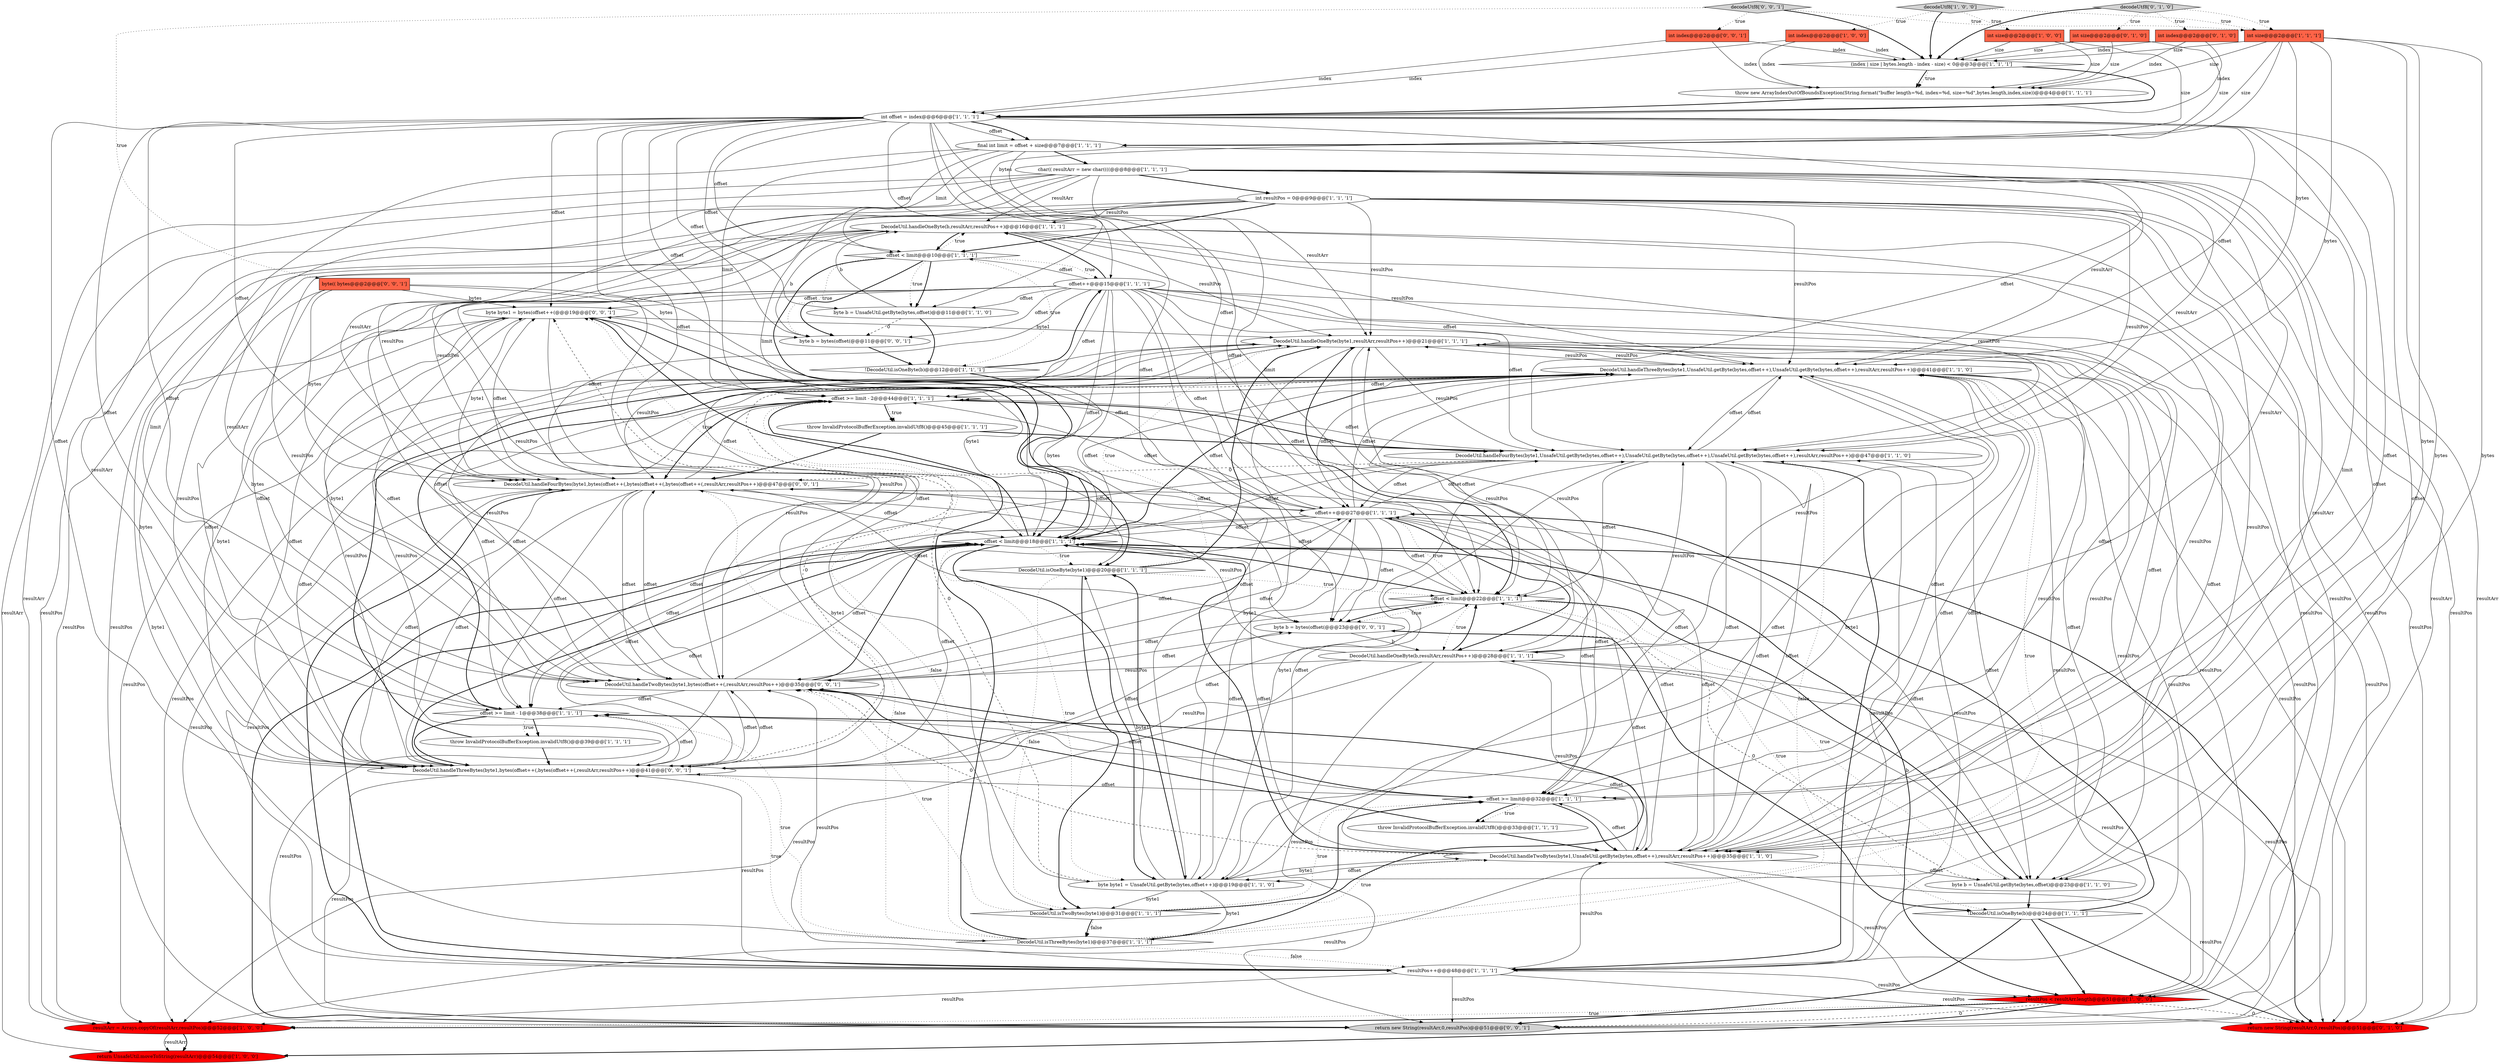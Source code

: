 digraph {
49 [style = filled, label = "byte byte1 = bytes(offset++(@@@19@@@['0', '0', '1']", fillcolor = white, shape = ellipse image = "AAA0AAABBB3BBB"];
18 [style = filled, label = "offset < limit@@@10@@@['1', '1', '1']", fillcolor = white, shape = diamond image = "AAA0AAABBB1BBB"];
25 [style = filled, label = "offset >= limit - 2@@@44@@@['1', '1', '1']", fillcolor = white, shape = diamond image = "AAA0AAABBB1BBB"];
31 [style = filled, label = "offset++@@@15@@@['1', '1', '1']", fillcolor = white, shape = ellipse image = "AAA0AAABBB1BBB"];
19 [style = filled, label = "byte b = UnsafeUtil.getByte(bytes,offset)@@@11@@@['1', '1', '0']", fillcolor = white, shape = ellipse image = "AAA0AAABBB1BBB"];
39 [style = filled, label = "int size@@@2@@@['0', '1', '0']", fillcolor = tomato, shape = box image = "AAA0AAABBB2BBB"];
8 [style = filled, label = "throw new ArrayIndexOutOfBoundsException(String.format(\"buffer length=%d, index=%d, size=%d\",bytes.length,index,size))@@@4@@@['1', '1', '1']", fillcolor = white, shape = ellipse image = "AAA0AAABBB1BBB"];
27 [style = filled, label = "return UnsafeUtil.moveToString(resultArr)@@@54@@@['1', '0', '0']", fillcolor = red, shape = ellipse image = "AAA1AAABBB1BBB"];
29 [style = filled, label = "int size@@@2@@@['1', '0', '0']", fillcolor = tomato, shape = box image = "AAA0AAABBB1BBB"];
36 [style = filled, label = "!DecodeUtil.isOneByte(b)@@@12@@@['1', '1', '1']", fillcolor = white, shape = diamond image = "AAA0AAABBB1BBB"];
40 [style = filled, label = "decodeUtf8['0', '1', '0']", fillcolor = lightgray, shape = diamond image = "AAA0AAABBB2BBB"];
4 [style = filled, label = "resultPos < resultArr.length@@@51@@@['1', '0', '0']", fillcolor = red, shape = diamond image = "AAA1AAABBB1BBB"];
23 [style = filled, label = "DecodeUtil.handleThreeBytes(byte1,UnsafeUtil.getByte(bytes,offset++),UnsafeUtil.getByte(bytes,offset++),resultArr,resultPos++)@@@41@@@['1', '1', '0']", fillcolor = white, shape = ellipse image = "AAA0AAABBB1BBB"];
16 [style = filled, label = "int offset = index@@@6@@@['1', '1', '1']", fillcolor = white, shape = ellipse image = "AAA0AAABBB1BBB"];
21 [style = filled, label = "DecodeUtil.handleTwoBytes(byte1,UnsafeUtil.getByte(bytes,offset++),resultArr,resultPos++)@@@35@@@['1', '1', '0']", fillcolor = white, shape = ellipse image = "AAA0AAABBB1BBB"];
11 [style = filled, label = "resultArr = Arrays.copyOf(resultArr,resultPos)@@@52@@@['1', '0', '0']", fillcolor = red, shape = ellipse image = "AAA1AAABBB1BBB"];
3 [style = filled, label = "int index@@@2@@@['1', '0', '0']", fillcolor = tomato, shape = box image = "AAA0AAABBB1BBB"];
37 [style = filled, label = "offset >= limit@@@32@@@['1', '1', '1']", fillcolor = white, shape = diamond image = "AAA0AAABBB1BBB"];
50 [style = filled, label = "byte b = bytes(offset(@@@23@@@['0', '0', '1']", fillcolor = white, shape = ellipse image = "AAA0AAABBB3BBB"];
45 [style = filled, label = "int index@@@2@@@['0', '0', '1']", fillcolor = tomato, shape = box image = "AAA0AAABBB3BBB"];
28 [style = filled, label = "DecodeUtil.handleOneByte(byte1,resultArr,resultPos++)@@@21@@@['1', '1', '1']", fillcolor = white, shape = ellipse image = "AAA0AAABBB1BBB"];
44 [style = filled, label = "byte b = bytes(offset(@@@11@@@['0', '0', '1']", fillcolor = white, shape = ellipse image = "AAA0AAABBB3BBB"];
51 [style = filled, label = "return new String(resultArr,0,resultPos)@@@51@@@['0', '0', '1']", fillcolor = lightgray, shape = ellipse image = "AAA0AAABBB3BBB"];
7 [style = filled, label = "final int limit = offset + size@@@7@@@['1', '1', '1']", fillcolor = white, shape = ellipse image = "AAA0AAABBB1BBB"];
52 [style = filled, label = "decodeUtf8['0', '0', '1']", fillcolor = lightgray, shape = diamond image = "AAA0AAABBB3BBB"];
34 [style = filled, label = "throw InvalidProtocolBufferException.invalidUtf8()@@@33@@@['1', '1', '1']", fillcolor = white, shape = ellipse image = "AAA0AAABBB1BBB"];
12 [style = filled, label = "!DecodeUtil.isOneByte(b)@@@24@@@['1', '1', '1']", fillcolor = white, shape = diamond image = "AAA0AAABBB1BBB"];
2 [style = filled, label = "DecodeUtil.handleOneByte(b,resultArr,resultPos++)@@@16@@@['1', '1', '1']", fillcolor = white, shape = ellipse image = "AAA0AAABBB1BBB"];
6 [style = filled, label = "byte b = UnsafeUtil.getByte(bytes,offset)@@@23@@@['1', '1', '0']", fillcolor = white, shape = ellipse image = "AAA0AAABBB1BBB"];
10 [style = filled, label = "DecodeUtil.isThreeBytes(byte1)@@@37@@@['1', '1', '1']", fillcolor = white, shape = diamond image = "AAA0AAABBB1BBB"];
47 [style = filled, label = "DecodeUtil.handleThreeBytes(byte1,bytes(offset++(,bytes(offset++(,resultArr,resultPos++)@@@41@@@['0', '0', '1']", fillcolor = white, shape = ellipse image = "AAA0AAABBB3BBB"];
38 [style = filled, label = "DecodeUtil.isTwoBytes(byte1)@@@31@@@['1', '1', '1']", fillcolor = white, shape = diamond image = "AAA0AAABBB1BBB"];
41 [style = filled, label = "return new String(resultArr,0,resultPos)@@@51@@@['0', '1', '0']", fillcolor = red, shape = ellipse image = "AAA1AAABBB2BBB"];
1 [style = filled, label = "throw InvalidProtocolBufferException.invalidUtf8()@@@45@@@['1', '1', '1']", fillcolor = white, shape = ellipse image = "AAA0AAABBB1BBB"];
0 [style = filled, label = "offset >= limit - 1@@@38@@@['1', '1', '1']", fillcolor = white, shape = diamond image = "AAA0AAABBB1BBB"];
30 [style = filled, label = "throw InvalidProtocolBufferException.invalidUtf8()@@@39@@@['1', '1', '1']", fillcolor = white, shape = ellipse image = "AAA0AAABBB1BBB"];
48 [style = filled, label = "byte(( bytes@@@2@@@['0', '0', '1']", fillcolor = tomato, shape = box image = "AAA0AAABBB3BBB"];
26 [style = filled, label = "(index | size | bytes.length - index - size) < 0@@@3@@@['1', '1', '1']", fillcolor = white, shape = diamond image = "AAA0AAABBB1BBB"];
32 [style = filled, label = "char(( resultArr = new char((((@@@8@@@['1', '1', '1']", fillcolor = white, shape = ellipse image = "AAA0AAABBB1BBB"];
42 [style = filled, label = "int index@@@2@@@['0', '1', '0']", fillcolor = tomato, shape = box image = "AAA0AAABBB2BBB"];
46 [style = filled, label = "DecodeUtil.handleTwoBytes(byte1,bytes(offset++(,resultArr,resultPos++)@@@35@@@['0', '0', '1']", fillcolor = white, shape = ellipse image = "AAA0AAABBB3BBB"];
22 [style = filled, label = "DecodeUtil.handleOneByte(b,resultArr,resultPos++)@@@28@@@['1', '1', '1']", fillcolor = white, shape = ellipse image = "AAA0AAABBB1BBB"];
5 [style = filled, label = "offset < limit@@@22@@@['1', '1', '1']", fillcolor = white, shape = diamond image = "AAA0AAABBB1BBB"];
9 [style = filled, label = "DecodeUtil.handleFourBytes(byte1,UnsafeUtil.getByte(bytes,offset++),UnsafeUtil.getByte(bytes,offset++),UnsafeUtil.getByte(bytes,offset++),resultArr,resultPos++)@@@47@@@['1', '1', '0']", fillcolor = white, shape = ellipse image = "AAA0AAABBB1BBB"];
14 [style = filled, label = "byte byte1 = UnsafeUtil.getByte(bytes,offset++)@@@19@@@['1', '1', '0']", fillcolor = white, shape = ellipse image = "AAA0AAABBB1BBB"];
20 [style = filled, label = "offset < limit@@@18@@@['1', '1', '1']", fillcolor = white, shape = diamond image = "AAA0AAABBB1BBB"];
15 [style = filled, label = "DecodeUtil.isOneByte(byte1)@@@20@@@['1', '1', '1']", fillcolor = white, shape = diamond image = "AAA0AAABBB1BBB"];
24 [style = filled, label = "resultPos++@@@48@@@['1', '1', '1']", fillcolor = white, shape = ellipse image = "AAA0AAABBB1BBB"];
17 [style = filled, label = "int resultPos = 0@@@9@@@['1', '1', '1']", fillcolor = white, shape = ellipse image = "AAA0AAABBB1BBB"];
33 [style = filled, label = "offset++@@@27@@@['1', '1', '1']", fillcolor = white, shape = ellipse image = "AAA0AAABBB1BBB"];
43 [style = filled, label = "DecodeUtil.handleFourBytes(byte1,bytes(offset++(,bytes(offset++(,bytes(offset++(,resultArr,resultPos++)@@@47@@@['0', '0', '1']", fillcolor = white, shape = ellipse image = "AAA0AAABBB3BBB"];
13 [style = filled, label = "decodeUtf8['1', '0', '0']", fillcolor = lightgray, shape = diamond image = "AAA0AAABBB1BBB"];
35 [style = filled, label = "int size@@@2@@@['1', '1', '1']", fillcolor = tomato, shape = box image = "AAA0AAABBB1BBB"];
46->47 [style = solid, label="offset"];
43->46 [style = solid, label="offset"];
0->30 [style = bold, label=""];
9->23 [style = solid, label="offset"];
7->0 [style = solid, label="limit"];
43->0 [style = solid, label="offset"];
16->7 [style = bold, label=""];
16->5 [style = solid, label="offset"];
49->43 [style = solid, label="byte1"];
36->20 [style = bold, label=""];
13->35 [style = dotted, label="true"];
46->33 [style = solid, label="offset"];
17->23 [style = solid, label="resultPos"];
23->5 [style = solid, label="offset"];
29->26 [style = solid, label="size"];
32->22 [style = solid, label="resultArr"];
31->33 [style = solid, label="offset"];
48->44 [style = solid, label="bytes"];
43->24 [style = bold, label=""];
43->25 [style = solid, label="offset"];
3->8 [style = solid, label="index"];
20->15 [style = dotted, label="true"];
16->33 [style = solid, label="offset"];
15->38 [style = bold, label=""];
43->20 [style = solid, label="offset"];
28->5 [style = bold, label=""];
28->43 [style = solid, label="resultPos"];
32->41 [style = solid, label="resultArr"];
2->47 [style = solid, label="resultPos"];
36->31 [style = bold, label=""];
37->21 [style = bold, label=""];
42->26 [style = solid, label="index"];
46->50 [style = solid, label="offset"];
17->9 [style = solid, label="resultPos"];
24->23 [style = solid, label="resultPos"];
31->2 [style = bold, label=""];
2->41 [style = solid, label="resultPos"];
32->23 [style = solid, label="resultArr"];
23->14 [style = solid, label="offset"];
31->47 [style = solid, label="offset"];
2->23 [style = solid, label="resultPos"];
24->20 [style = bold, label=""];
23->4 [style = solid, label="resultPos"];
31->49 [style = solid, label="offset"];
20->41 [style = bold, label=""];
5->6 [style = bold, label=""];
33->47 [style = solid, label="offset"];
10->25 [style = bold, label=""];
33->23 [style = solid, label="offset"];
10->0 [style = bold, label=""];
45->16 [style = solid, label="index"];
10->9 [style = dotted, label="false"];
16->21 [style = solid, label="offset"];
32->17 [style = bold, label=""];
46->0 [style = solid, label="offset"];
22->4 [style = solid, label="resultPos"];
40->42 [style = dotted, label="true"];
4->41 [style = dashed, label="0"];
15->5 [style = dotted, label="true"];
33->21 [style = solid, label="offset"];
23->20 [style = bold, label=""];
47->0 [style = solid, label="offset"];
10->25 [style = dotted, label="false"];
42->8 [style = solid, label="index"];
43->49 [style = solid, label="offset"];
17->46 [style = solid, label="resultPos"];
0->30 [style = dotted, label="true"];
35->8 [style = solid, label="size"];
14->10 [style = solid, label="byte1"];
33->46 [style = solid, label="offset"];
20->51 [style = bold, label=""];
28->9 [style = solid, label="resultPos"];
43->5 [style = solid, label="offset"];
21->0 [style = solid, label="offset"];
33->49 [style = solid, label="offset"];
9->37 [style = solid, label="offset"];
43->50 [style = solid, label="offset"];
16->14 [style = solid, label="offset"];
48->50 [style = solid, label="bytes"];
16->20 [style = solid, label="offset"];
30->23 [style = bold, label=""];
22->43 [style = solid, label="resultPos"];
23->20 [style = solid, label="offset"];
21->25 [style = solid, label="offset"];
31->19 [style = solid, label="offset"];
23->21 [style = solid, label="offset"];
44->2 [style = solid, label="b"];
22->47 [style = solid, label="resultPos"];
17->28 [style = solid, label="resultPos"];
17->2 [style = solid, label="resultPos"];
21->20 [style = bold, label=""];
28->11 [style = solid, label="resultPos"];
23->47 [style = dashed, label="0"];
16->50 [style = solid, label="offset"];
49->15 [style = solid, label="byte1"];
31->25 [style = solid, label="offset"];
16->18 [style = solid, label="offset"];
18->31 [style = dotted, label="true"];
23->33 [style = solid, label="offset"];
32->11 [style = solid, label="resultArr"];
24->51 [style = solid, label="resultPos"];
17->43 [style = solid, label="resultPos"];
49->46 [style = solid, label="byte1"];
23->9 [style = solid, label="offset"];
4->51 [style = dashed, label="0"];
2->28 [style = solid, label="resultPos"];
23->6 [style = solid, label="offset"];
7->20 [style = solid, label="limit"];
24->28 [style = solid, label="resultPos"];
47->20 [style = solid, label="offset"];
47->51 [style = solid, label="resultPos"];
25->43 [style = bold, label=""];
47->5 [style = solid, label="offset"];
24->11 [style = solid, label="resultPos"];
31->44 [style = solid, label="offset"];
31->0 [style = solid, label="offset"];
46->5 [style = solid, label="offset"];
40->26 [style = bold, label=""];
33->6 [style = solid, label="offset"];
21->20 [style = solid, label="offset"];
17->47 [style = solid, label="resultPos"];
6->22 [style = solid, label="b"];
7->37 [style = solid, label="limit"];
33->25 [style = solid, label="offset"];
24->46 [style = solid, label="resultPos"];
46->37 [style = solid, label="offset"];
21->37 [style = solid, label="offset"];
14->21 [style = solid, label="byte1"];
18->19 [style = bold, label=""];
5->6 [style = dotted, label="true"];
5->33 [style = dotted, label="true"];
16->47 [style = solid, label="offset"];
18->20 [style = bold, label=""];
13->29 [style = dotted, label="true"];
24->9 [style = solid, label="resultPos"];
16->31 [style = solid, label="offset"];
46->20 [style = bold, label=""];
31->18 [style = solid, label="offset"];
32->43 [style = solid, label="resultArr"];
22->9 [style = solid, label="resultPos"];
52->26 [style = bold, label=""];
46->25 [style = solid, label="offset"];
10->24 [style = dotted, label="false"];
18->44 [style = dotted, label="true"];
31->21 [style = solid, label="offset"];
25->9 [style = bold, label=""];
9->6 [style = solid, label="offset"];
35->7 [style = solid, label="size"];
10->43 [style = dotted, label="false"];
32->2 [style = solid, label="resultArr"];
9->24 [style = solid, label="resultPos"];
31->43 [style = solid, label="offset"];
32->47 [style = solid, label="resultArr"];
32->46 [style = solid, label="resultArr"];
49->15 [style = bold, label=""];
31->14 [style = solid, label="offset"];
5->50 [style = dotted, label="true"];
43->33 [style = solid, label="offset"];
21->33 [style = solid, label="offset"];
48->47 [style = solid, label="bytes"];
34->21 [style = bold, label=""];
18->2 [style = dotted, label="true"];
22->21 [style = solid, label="resultPos"];
44->36 [style = bold, label=""];
47->28 [style = solid, label="resultPos"];
35->23 [style = solid, label="bytes"];
9->20 [style = solid, label="offset"];
22->41 [style = solid, label="resultPos"];
2->21 [style = solid, label="resultPos"];
47->49 [style = solid, label="offset"];
47->50 [style = solid, label="offset"];
17->21 [style = solid, label="resultPos"];
9->0 [style = solid, label="offset"];
9->25 [style = solid, label="offset"];
43->37 [style = solid, label="offset"];
33->20 [style = solid, label="offset"];
9->5 [style = solid, label="offset"];
7->32 [style = bold, label=""];
35->26 [style = solid, label="size"];
25->1 [style = bold, label=""];
29->8 [style = solid, label="size"];
5->20 [style = bold, label=""];
28->21 [style = solid, label="resultPos"];
31->37 [style = solid, label="offset"];
21->23 [style = solid, label="offset"];
19->36 [style = bold, label=""];
17->4 [style = solid, label="resultPos"];
16->25 [style = solid, label="offset"];
33->37 [style = solid, label="offset"];
11->27 [style = solid, label="resultArr"];
23->25 [style = solid, label="offset"];
22->51 [style = solid, label="resultPos"];
18->44 [style = bold, label=""];
39->26 [style = solid, label="size"];
20->49 [style = dotted, label="true"];
50->12 [style = bold, label=""];
52->48 [style = dotted, label="true"];
22->11 [style = solid, label="resultPos"];
2->11 [style = solid, label="resultPos"];
31->46 [style = solid, label="offset"];
32->51 [style = solid, label="resultArr"];
16->0 [style = solid, label="offset"];
9->24 [style = bold, label=""];
32->9 [style = solid, label="resultArr"];
46->49 [style = solid, label="offset"];
9->21 [style = solid, label="offset"];
43->24 [style = solid, label="resultPos"];
38->46 [style = dotted, label="true"];
16->44 [style = solid, label="offset"];
33->5 [style = solid, label="offset"];
48->43 [style = solid, label="bytes"];
13->3 [style = dotted, label="true"];
16->9 [style = solid, label="offset"];
15->38 [style = dotted, label="false"];
19->2 [style = solid, label="b"];
22->23 [style = solid, label="resultPos"];
47->46 [style = solid, label="offset"];
22->5 [style = bold, label=""];
40->35 [style = dotted, label="true"];
24->47 [style = solid, label="resultPos"];
12->41 [style = bold, label=""];
26->16 [style = bold, label=""];
0->23 [style = bold, label=""];
52->45 [style = dotted, label="true"];
28->51 [style = solid, label="resultPos"];
12->33 [style = bold, label=""];
35->9 [style = solid, label="bytes"];
16->19 [style = solid, label="offset"];
38->37 [style = dotted, label="true"];
21->46 [style = dashed, label="0"];
16->43 [style = solid, label="offset"];
16->7 [style = solid, label="offset"];
21->41 [style = solid, label="resultPos"];
9->14 [style = solid, label="offset"];
49->47 [style = solid, label="byte1"];
21->9 [style = solid, label="offset"];
18->19 [style = dotted, label="true"];
20->14 [style = dotted, label="true"];
21->14 [style = solid, label="offset"];
46->28 [style = solid, label="resultPos"];
26->8 [style = bold, label=""];
31->9 [style = solid, label="offset"];
1->9 [style = bold, label=""];
15->28 [style = dotted, label="true"];
15->28 [style = bold, label=""];
48->49 [style = solid, label="bytes"];
23->28 [style = solid, label="resultPos"];
23->37 [style = solid, label="offset"];
50->22 [style = solid, label="b"];
20->49 [style = bold, label=""];
7->5 [style = solid, label="limit"];
31->23 [style = solid, label="offset"];
21->5 [style = solid, label="offset"];
21->28 [style = solid, label="resultPos"];
33->0 [style = solid, label="offset"];
1->43 [style = bold, label=""];
31->6 [style = solid, label="offset"];
48->46 [style = solid, label="bytes"];
46->51 [style = solid, label="resultPos"];
24->21 [style = solid, label="resultPos"];
19->44 [style = dashed, label="0"];
21->11 [style = solid, label="resultPos"];
47->25 [style = solid, label="offset"];
24->43 [style = solid, label="resultPos"];
0->47 [style = bold, label=""];
35->19 [style = solid, label="bytes"];
45->26 [style = solid, label="index"];
29->7 [style = solid, label="size"];
4->27 [style = bold, label=""];
47->20 [style = bold, label=""];
52->35 [style = dotted, label="true"];
47->37 [style = solid, label="offset"];
31->5 [style = solid, label="offset"];
14->49 [style = dashed, label="0"];
5->50 [style = bold, label=""];
49->28 [style = solid, label="byte1"];
47->43 [style = solid, label="offset"];
11->27 [style = bold, label=""];
17->11 [style = solid, label="resultPos"];
8->16 [style = bold, label=""];
32->27 [style = solid, label="resultArr"];
40->39 [style = dotted, label="true"];
34->46 [style = bold, label=""];
28->23 [style = solid, label="resultPos"];
45->8 [style = solid, label="index"];
16->46 [style = solid, label="offset"];
5->12 [style = dotted, label="true"];
14->15 [style = solid, label="byte1"];
38->10 [style = dotted, label="false"];
32->28 [style = solid, label="resultArr"];
2->43 [style = solid, label="resultPos"];
38->21 [style = dotted, label="true"];
10->47 [style = dotted, label="true"];
5->22 [style = dotted, label="true"];
6->50 [style = dashed, label="0"];
16->49 [style = solid, label="offset"];
23->0 [style = solid, label="offset"];
23->41 [style = solid, label="resultPos"];
3->26 [style = solid, label="index"];
33->43 [style = solid, label="offset"];
35->6 [style = solid, label="bytes"];
24->4 [style = solid, label="resultPos"];
2->9 [style = solid, label="resultPos"];
16->23 [style = solid, label="offset"];
49->38 [style = solid, label="byte1"];
42->16 [style = solid, label="index"];
7->18 [style = solid, label="limit"];
39->7 [style = solid, label="size"];
46->43 [style = solid, label="offset"];
33->50 [style = solid, label="offset"];
21->6 [style = solid, label="offset"];
14->38 [style = solid, label="byte1"];
2->18 [style = bold, label=""];
20->14 [style = bold, label=""];
31->20 [style = solid, label="offset"];
16->6 [style = solid, label="offset"];
12->51 [style = bold, label=""];
23->11 [style = solid, label="resultPos"];
10->23 [style = dotted, label="true"];
28->47 [style = solid, label="resultPos"];
37->46 [style = bold, label=""];
38->37 [style = bold, label=""];
10->0 [style = dotted, label="true"];
14->15 [style = bold, label=""];
30->47 [style = bold, label=""];
3->16 [style = solid, label="index"];
33->14 [style = solid, label="offset"];
35->14 [style = solid, label="bytes"];
26->8 [style = dotted, label="true"];
46->20 [style = solid, label="offset"];
32->21 [style = solid, label="resultArr"];
18->36 [style = dotted, label="true"];
4->11 [style = dotted, label="true"];
28->4 [style = solid, label="resultPos"];
35->21 [style = solid, label="bytes"];
2->46 [style = solid, label="resultPos"];
9->43 [style = dashed, label="0"];
22->46 [style = solid, label="resultPos"];
7->25 [style = solid, label="limit"];
13->26 [style = bold, label=""];
9->33 [style = solid, label="offset"];
28->41 [style = solid, label="resultPos"];
14->28 [style = solid, label="byte1"];
14->23 [style = solid, label="byte1"];
37->34 [style = dotted, label="true"];
24->41 [style = solid, label="resultPos"];
33->22 [style = bold, label=""];
39->8 [style = solid, label="size"];
25->1 [style = dotted, label="true"];
6->12 [style = bold, label=""];
31->50 [style = solid, label="offset"];
38->10 [style = bold, label=""];
47->33 [style = solid, label="offset"];
2->51 [style = solid, label="resultPos"];
17->51 [style = solid, label="resultPos"];
49->10 [style = solid, label="byte1"];
20->4 [style = bold, label=""];
22->28 [style = solid, label="resultPos"];
2->4 [style = solid, label="resultPos"];
43->47 [style = solid, label="offset"];
12->4 [style = bold, label=""];
28->22 [style = solid, label="resultPos"];
37->34 [style = bold, label=""];
21->4 [style = solid, label="resultPos"];
14->9 [style = solid, label="byte1"];
28->46 [style = solid, label="resultPos"];
16->37 [style = solid, label="offset"];
4->11 [style = bold, label=""];
17->41 [style = solid, label="resultPos"];
17->18 [style = bold, label=""];
33->9 [style = solid, label="offset"];
}
